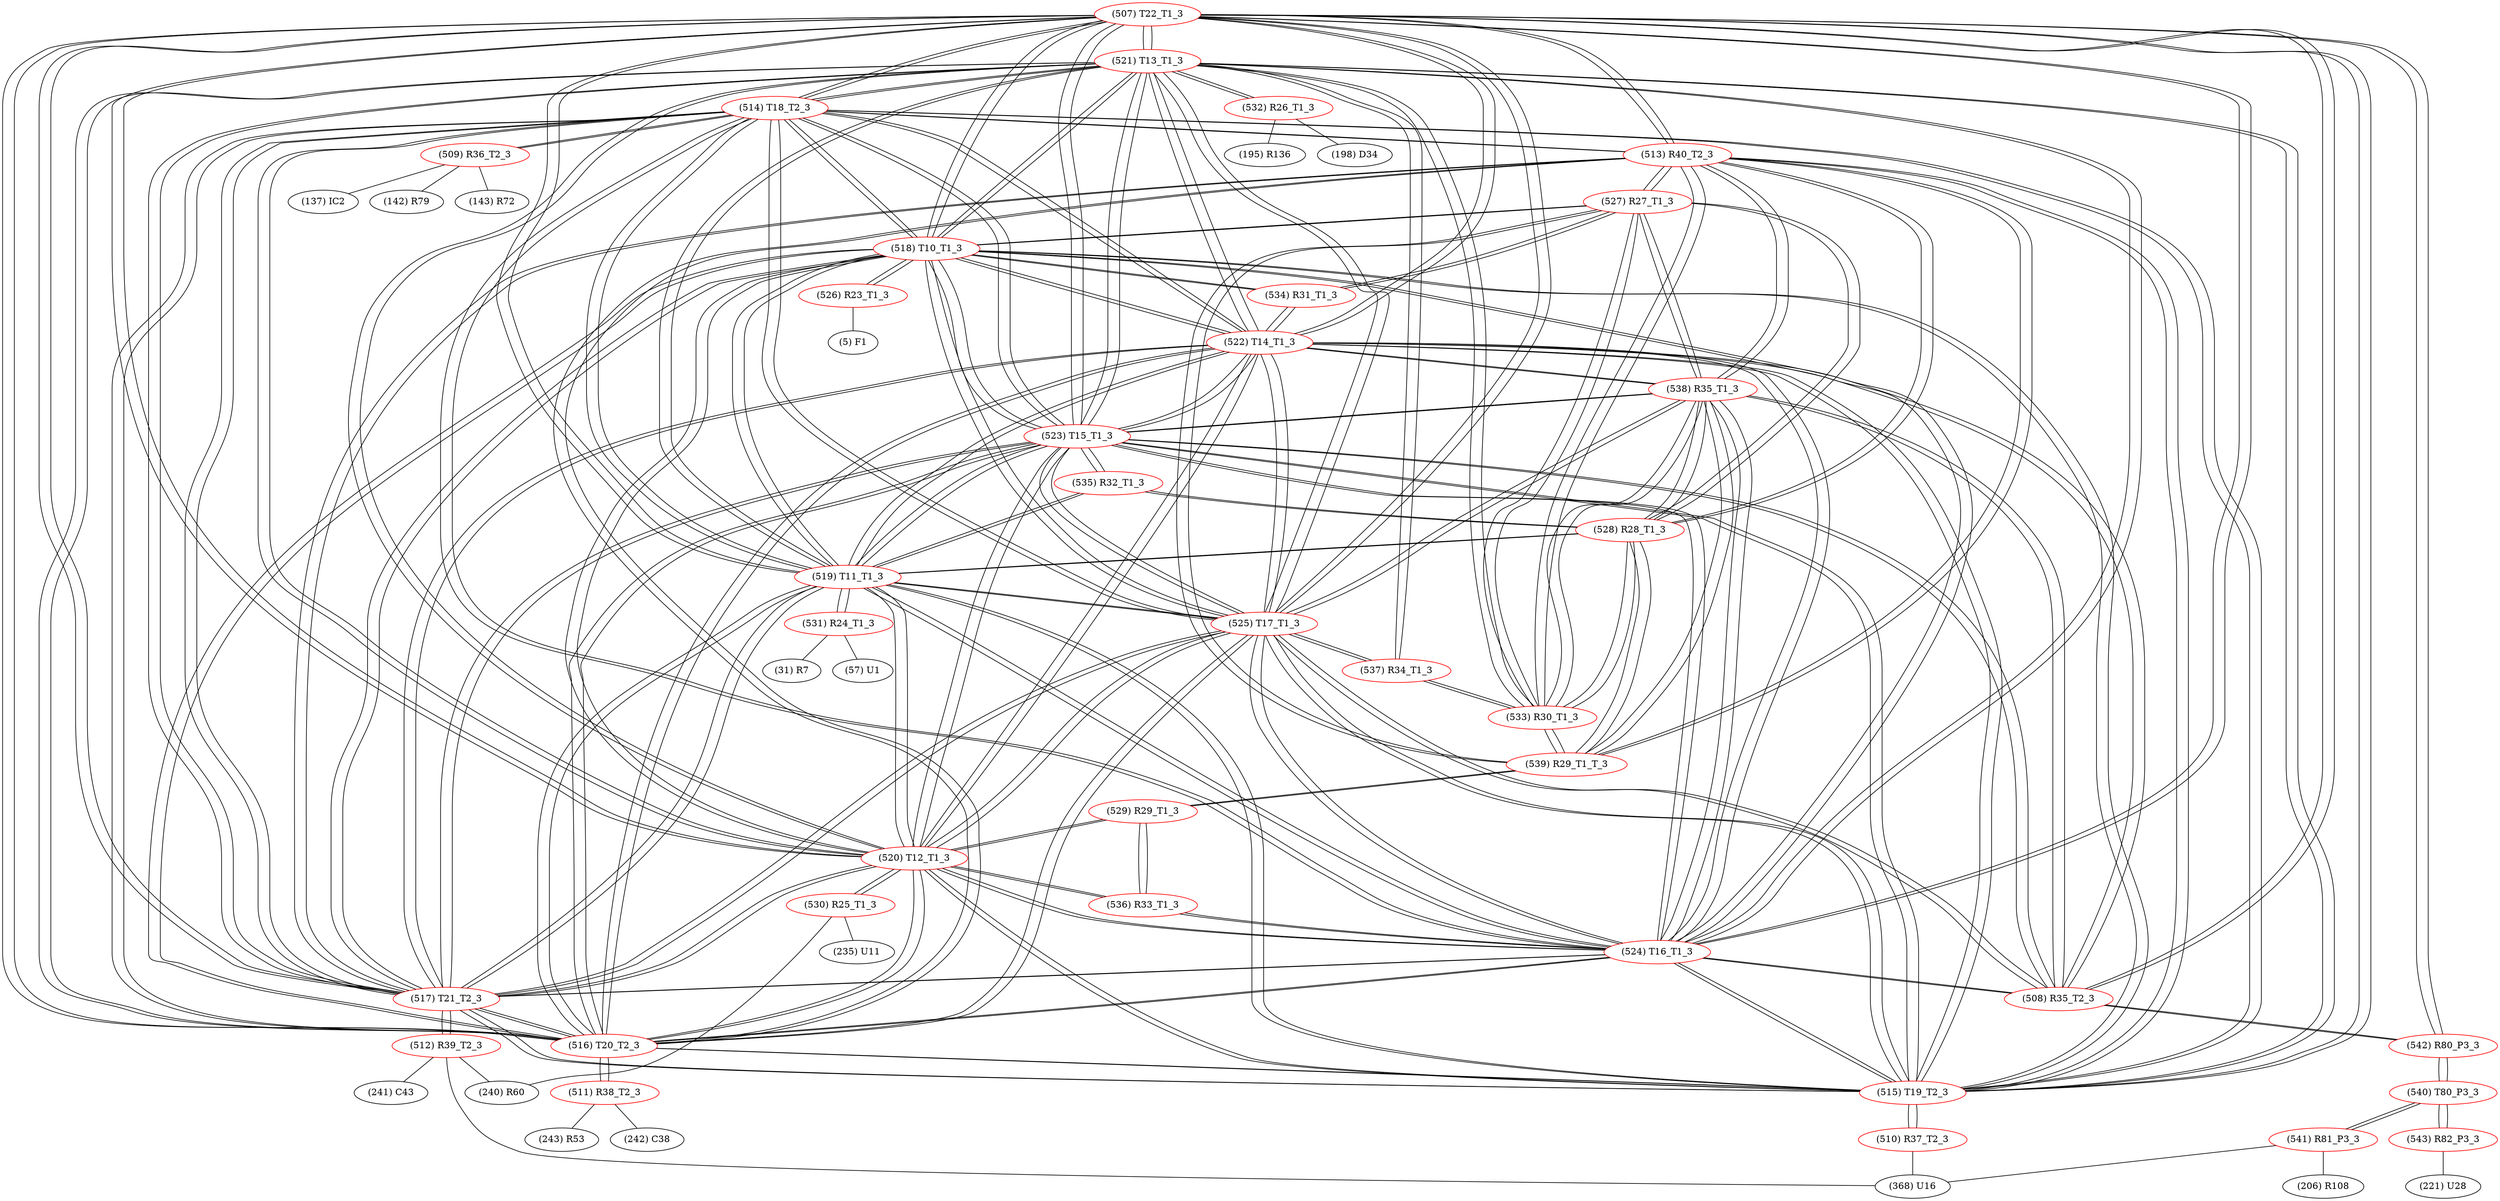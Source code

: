graph {
	507 [label="(507) T22_T1_3" color=red]
	521 [label="(521) T13_T1_3"]
	514 [label="(514) T18_T2_3"]
	515 [label="(515) T19_T2_3"]
	520 [label="(520) T12_T1_3"]
	523 [label="(523) T15_T1_3"]
	522 [label="(522) T14_T1_3"]
	516 [label="(516) T20_T2_3"]
	517 [label="(517) T21_T2_3"]
	519 [label="(519) T11_T1_3"]
	518 [label="(518) T10_T1_3"]
	524 [label="(524) T16_T1_3"]
	525 [label="(525) T17_T1_3"]
	513 [label="(513) R40_T2_3"]
	542 [label="(542) R80_P3_3"]
	508 [label="(508) R35_T2_3"]
	508 [label="(508) R35_T2_3" color=red]
	523 [label="(523) T15_T1_3"]
	524 [label="(524) T16_T1_3"]
	522 [label="(522) T14_T1_3"]
	525 [label="(525) T17_T1_3"]
	538 [label="(538) R35_T1_3"]
	542 [label="(542) R80_P3_3"]
	507 [label="(507) T22_T1_3"]
	509 [label="(509) R36_T2_3" color=red]
	137 [label="(137) IC2"]
	142 [label="(142) R79"]
	143 [label="(143) R72"]
	514 [label="(514) T18_T2_3"]
	510 [label="(510) R37_T2_3" color=red]
	368 [label="(368) U16"]
	515 [label="(515) T19_T2_3"]
	511 [label="(511) R38_T2_3" color=red]
	243 [label="(243) R53"]
	242 [label="(242) C38"]
	516 [label="(516) T20_T2_3"]
	512 [label="(512) R39_T2_3" color=red]
	240 [label="(240) R60"]
	241 [label="(241) C43"]
	368 [label="(368) U16"]
	517 [label="(517) T21_T2_3"]
	513 [label="(513) R40_T2_3" color=red]
	515 [label="(515) T19_T2_3"]
	516 [label="(516) T20_T2_3"]
	517 [label="(517) T21_T2_3"]
	507 [label="(507) T22_T1_3"]
	514 [label="(514) T18_T2_3"]
	539 [label="(539) R29_T1_T_3"]
	528 [label="(528) R28_T1_3"]
	533 [label="(533) R30_T1_3"]
	527 [label="(527) R27_T1_3"]
	538 [label="(538) R35_T1_3"]
	514 [label="(514) T18_T2_3" color=red]
	521 [label="(521) T13_T1_3"]
	515 [label="(515) T19_T2_3"]
	520 [label="(520) T12_T1_3"]
	523 [label="(523) T15_T1_3"]
	522 [label="(522) T14_T1_3"]
	516 [label="(516) T20_T2_3"]
	517 [label="(517) T21_T2_3"]
	519 [label="(519) T11_T1_3"]
	518 [label="(518) T10_T1_3"]
	507 [label="(507) T22_T1_3"]
	524 [label="(524) T16_T1_3"]
	525 [label="(525) T17_T1_3"]
	513 [label="(513) R40_T2_3"]
	509 [label="(509) R36_T2_3"]
	515 [label="(515) T19_T2_3" color=red]
	521 [label="(521) T13_T1_3"]
	514 [label="(514) T18_T2_3"]
	520 [label="(520) T12_T1_3"]
	523 [label="(523) T15_T1_3"]
	522 [label="(522) T14_T1_3"]
	516 [label="(516) T20_T2_3"]
	517 [label="(517) T21_T2_3"]
	519 [label="(519) T11_T1_3"]
	518 [label="(518) T10_T1_3"]
	507 [label="(507) T22_T1_3"]
	524 [label="(524) T16_T1_3"]
	525 [label="(525) T17_T1_3"]
	513 [label="(513) R40_T2_3"]
	510 [label="(510) R37_T2_3"]
	516 [label="(516) T20_T2_3" color=red]
	521 [label="(521) T13_T1_3"]
	514 [label="(514) T18_T2_3"]
	515 [label="(515) T19_T2_3"]
	520 [label="(520) T12_T1_3"]
	523 [label="(523) T15_T1_3"]
	522 [label="(522) T14_T1_3"]
	517 [label="(517) T21_T2_3"]
	519 [label="(519) T11_T1_3"]
	518 [label="(518) T10_T1_3"]
	507 [label="(507) T22_T1_3"]
	524 [label="(524) T16_T1_3"]
	525 [label="(525) T17_T1_3"]
	513 [label="(513) R40_T2_3"]
	511 [label="(511) R38_T2_3"]
	517 [label="(517) T21_T2_3" color=red]
	521 [label="(521) T13_T1_3"]
	514 [label="(514) T18_T2_3"]
	515 [label="(515) T19_T2_3"]
	520 [label="(520) T12_T1_3"]
	523 [label="(523) T15_T1_3"]
	522 [label="(522) T14_T1_3"]
	516 [label="(516) T20_T2_3"]
	519 [label="(519) T11_T1_3"]
	518 [label="(518) T10_T1_3"]
	507 [label="(507) T22_T1_3"]
	524 [label="(524) T16_T1_3"]
	525 [label="(525) T17_T1_3"]
	513 [label="(513) R40_T2_3"]
	512 [label="(512) R39_T2_3"]
	518 [label="(518) T10_T1_3" color=red]
	521 [label="(521) T13_T1_3"]
	514 [label="(514) T18_T2_3"]
	515 [label="(515) T19_T2_3"]
	520 [label="(520) T12_T1_3"]
	523 [label="(523) T15_T1_3"]
	522 [label="(522) T14_T1_3"]
	516 [label="(516) T20_T2_3"]
	517 [label="(517) T21_T2_3"]
	519 [label="(519) T11_T1_3"]
	507 [label="(507) T22_T1_3"]
	524 [label="(524) T16_T1_3"]
	525 [label="(525) T17_T1_3"]
	526 [label="(526) R23_T1_3"]
	527 [label="(527) R27_T1_3"]
	534 [label="(534) R31_T1_3"]
	519 [label="(519) T11_T1_3" color=red]
	521 [label="(521) T13_T1_3"]
	514 [label="(514) T18_T2_3"]
	515 [label="(515) T19_T2_3"]
	520 [label="(520) T12_T1_3"]
	523 [label="(523) T15_T1_3"]
	522 [label="(522) T14_T1_3"]
	516 [label="(516) T20_T2_3"]
	517 [label="(517) T21_T2_3"]
	518 [label="(518) T10_T1_3"]
	507 [label="(507) T22_T1_3"]
	524 [label="(524) T16_T1_3"]
	525 [label="(525) T17_T1_3"]
	531 [label="(531) R24_T1_3"]
	535 [label="(535) R32_T1_3"]
	528 [label="(528) R28_T1_3"]
	520 [label="(520) T12_T1_3" color=red]
	521 [label="(521) T13_T1_3"]
	514 [label="(514) T18_T2_3"]
	515 [label="(515) T19_T2_3"]
	523 [label="(523) T15_T1_3"]
	522 [label="(522) T14_T1_3"]
	516 [label="(516) T20_T2_3"]
	517 [label="(517) T21_T2_3"]
	519 [label="(519) T11_T1_3"]
	518 [label="(518) T10_T1_3"]
	507 [label="(507) T22_T1_3"]
	524 [label="(524) T16_T1_3"]
	525 [label="(525) T17_T1_3"]
	536 [label="(536) R33_T1_3"]
	529 [label="(529) R29_T1_3"]
	530 [label="(530) R25_T1_3"]
	521 [label="(521) T13_T1_3" color=red]
	514 [label="(514) T18_T2_3"]
	515 [label="(515) T19_T2_3"]
	520 [label="(520) T12_T1_3"]
	523 [label="(523) T15_T1_3"]
	522 [label="(522) T14_T1_3"]
	516 [label="(516) T20_T2_3"]
	517 [label="(517) T21_T2_3"]
	519 [label="(519) T11_T1_3"]
	518 [label="(518) T10_T1_3"]
	507 [label="(507) T22_T1_3"]
	524 [label="(524) T16_T1_3"]
	525 [label="(525) T17_T1_3"]
	533 [label="(533) R30_T1_3"]
	537 [label="(537) R34_T1_3"]
	532 [label="(532) R26_T1_3"]
	522 [label="(522) T14_T1_3" color=red]
	521 [label="(521) T13_T1_3"]
	514 [label="(514) T18_T2_3"]
	515 [label="(515) T19_T2_3"]
	520 [label="(520) T12_T1_3"]
	523 [label="(523) T15_T1_3"]
	516 [label="(516) T20_T2_3"]
	517 [label="(517) T21_T2_3"]
	519 [label="(519) T11_T1_3"]
	518 [label="(518) T10_T1_3"]
	507 [label="(507) T22_T1_3"]
	524 [label="(524) T16_T1_3"]
	525 [label="(525) T17_T1_3"]
	508 [label="(508) R35_T2_3"]
	538 [label="(538) R35_T1_3"]
	534 [label="(534) R31_T1_3"]
	523 [label="(523) T15_T1_3" color=red]
	521 [label="(521) T13_T1_3"]
	514 [label="(514) T18_T2_3"]
	515 [label="(515) T19_T2_3"]
	520 [label="(520) T12_T1_3"]
	522 [label="(522) T14_T1_3"]
	516 [label="(516) T20_T2_3"]
	517 [label="(517) T21_T2_3"]
	519 [label="(519) T11_T1_3"]
	518 [label="(518) T10_T1_3"]
	507 [label="(507) T22_T1_3"]
	524 [label="(524) T16_T1_3"]
	525 [label="(525) T17_T1_3"]
	508 [label="(508) R35_T2_3"]
	538 [label="(538) R35_T1_3"]
	535 [label="(535) R32_T1_3"]
	524 [label="(524) T16_T1_3" color=red]
	521 [label="(521) T13_T1_3"]
	514 [label="(514) T18_T2_3"]
	515 [label="(515) T19_T2_3"]
	520 [label="(520) T12_T1_3"]
	523 [label="(523) T15_T1_3"]
	522 [label="(522) T14_T1_3"]
	516 [label="(516) T20_T2_3"]
	517 [label="(517) T21_T2_3"]
	519 [label="(519) T11_T1_3"]
	518 [label="(518) T10_T1_3"]
	507 [label="(507) T22_T1_3"]
	525 [label="(525) T17_T1_3"]
	508 [label="(508) R35_T2_3"]
	538 [label="(538) R35_T1_3"]
	536 [label="(536) R33_T1_3"]
	525 [label="(525) T17_T1_3" color=red]
	521 [label="(521) T13_T1_3"]
	514 [label="(514) T18_T2_3"]
	515 [label="(515) T19_T2_3"]
	520 [label="(520) T12_T1_3"]
	523 [label="(523) T15_T1_3"]
	522 [label="(522) T14_T1_3"]
	516 [label="(516) T20_T2_3"]
	517 [label="(517) T21_T2_3"]
	519 [label="(519) T11_T1_3"]
	518 [label="(518) T10_T1_3"]
	507 [label="(507) T22_T1_3"]
	524 [label="(524) T16_T1_3"]
	508 [label="(508) R35_T2_3"]
	538 [label="(538) R35_T1_3"]
	537 [label="(537) R34_T1_3"]
	526 [label="(526) R23_T1_3" color=red]
	5 [label="(5) F1"]
	518 [label="(518) T10_T1_3"]
	527 [label="(527) R27_T1_3" color=red]
	513 [label="(513) R40_T2_3"]
	539 [label="(539) R29_T1_T_3"]
	528 [label="(528) R28_T1_3"]
	533 [label="(533) R30_T1_3"]
	538 [label="(538) R35_T1_3"]
	518 [label="(518) T10_T1_3"]
	534 [label="(534) R31_T1_3"]
	528 [label="(528) R28_T1_3" color=red]
	513 [label="(513) R40_T2_3"]
	539 [label="(539) R29_T1_T_3"]
	533 [label="(533) R30_T1_3"]
	527 [label="(527) R27_T1_3"]
	538 [label="(538) R35_T1_3"]
	535 [label="(535) R32_T1_3"]
	519 [label="(519) T11_T1_3"]
	529 [label="(529) R29_T1_3" color=red]
	536 [label="(536) R33_T1_3"]
	520 [label="(520) T12_T1_3"]
	539 [label="(539) R29_T1_T_3"]
	530 [label="(530) R25_T1_3" color=red]
	240 [label="(240) R60"]
	235 [label="(235) U11"]
	520 [label="(520) T12_T1_3"]
	531 [label="(531) R24_T1_3" color=red]
	57 [label="(57) U1"]
	31 [label="(31) R7"]
	519 [label="(519) T11_T1_3"]
	532 [label="(532) R26_T1_3" color=red]
	195 [label="(195) R136"]
	198 [label="(198) D34"]
	521 [label="(521) T13_T1_3"]
	533 [label="(533) R30_T1_3" color=red]
	513 [label="(513) R40_T2_3"]
	539 [label="(539) R29_T1_T_3"]
	528 [label="(528) R28_T1_3"]
	527 [label="(527) R27_T1_3"]
	538 [label="(538) R35_T1_3"]
	537 [label="(537) R34_T1_3"]
	521 [label="(521) T13_T1_3"]
	534 [label="(534) R31_T1_3" color=red]
	527 [label="(527) R27_T1_3"]
	518 [label="(518) T10_T1_3"]
	522 [label="(522) T14_T1_3"]
	535 [label="(535) R32_T1_3" color=red]
	523 [label="(523) T15_T1_3"]
	519 [label="(519) T11_T1_3"]
	528 [label="(528) R28_T1_3"]
	536 [label="(536) R33_T1_3" color=red]
	524 [label="(524) T16_T1_3"]
	520 [label="(520) T12_T1_3"]
	529 [label="(529) R29_T1_3"]
	537 [label="(537) R34_T1_3" color=red]
	525 [label="(525) T17_T1_3"]
	533 [label="(533) R30_T1_3"]
	521 [label="(521) T13_T1_3"]
	538 [label="(538) R35_T1_3" color=red]
	523 [label="(523) T15_T1_3"]
	524 [label="(524) T16_T1_3"]
	522 [label="(522) T14_T1_3"]
	525 [label="(525) T17_T1_3"]
	508 [label="(508) R35_T2_3"]
	513 [label="(513) R40_T2_3"]
	539 [label="(539) R29_T1_T_3"]
	528 [label="(528) R28_T1_3"]
	533 [label="(533) R30_T1_3"]
	527 [label="(527) R27_T1_3"]
	539 [label="(539) R29_T1_T_3" color=red]
	513 [label="(513) R40_T2_3"]
	528 [label="(528) R28_T1_3"]
	533 [label="(533) R30_T1_3"]
	527 [label="(527) R27_T1_3"]
	538 [label="(538) R35_T1_3"]
	529 [label="(529) R29_T1_3"]
	540 [label="(540) T80_P3_3" color=red]
	541 [label="(541) R81_P3_3"]
	543 [label="(543) R82_P3_3"]
	542 [label="(542) R80_P3_3"]
	541 [label="(541) R81_P3_3" color=red]
	206 [label="(206) R108"]
	368 [label="(368) U16"]
	540 [label="(540) T80_P3_3"]
	542 [label="(542) R80_P3_3" color=red]
	507 [label="(507) T22_T1_3"]
	508 [label="(508) R35_T2_3"]
	540 [label="(540) T80_P3_3"]
	543 [label="(543) R82_P3_3" color=red]
	221 [label="(221) U28"]
	540 [label="(540) T80_P3_3"]
	507 -- 521
	507 -- 514
	507 -- 515
	507 -- 520
	507 -- 523
	507 -- 522
	507 -- 516
	507 -- 517
	507 -- 519
	507 -- 518
	507 -- 524
	507 -- 525
	507 -- 513
	507 -- 542
	507 -- 508
	508 -- 523
	508 -- 524
	508 -- 522
	508 -- 525
	508 -- 538
	508 -- 542
	508 -- 507
	509 -- 137
	509 -- 142
	509 -- 143
	509 -- 514
	510 -- 368
	510 -- 515
	511 -- 243
	511 -- 242
	511 -- 516
	512 -- 240
	512 -- 241
	512 -- 368
	512 -- 517
	513 -- 515
	513 -- 516
	513 -- 517
	513 -- 507
	513 -- 514
	513 -- 539
	513 -- 528
	513 -- 533
	513 -- 527
	513 -- 538
	514 -- 521
	514 -- 515
	514 -- 520
	514 -- 523
	514 -- 522
	514 -- 516
	514 -- 517
	514 -- 519
	514 -- 518
	514 -- 507
	514 -- 524
	514 -- 525
	514 -- 513
	514 -- 509
	515 -- 521
	515 -- 514
	515 -- 520
	515 -- 523
	515 -- 522
	515 -- 516
	515 -- 517
	515 -- 519
	515 -- 518
	515 -- 507
	515 -- 524
	515 -- 525
	515 -- 513
	515 -- 510
	516 -- 521
	516 -- 514
	516 -- 515
	516 -- 520
	516 -- 523
	516 -- 522
	516 -- 517
	516 -- 519
	516 -- 518
	516 -- 507
	516 -- 524
	516 -- 525
	516 -- 513
	516 -- 511
	517 -- 521
	517 -- 514
	517 -- 515
	517 -- 520
	517 -- 523
	517 -- 522
	517 -- 516
	517 -- 519
	517 -- 518
	517 -- 507
	517 -- 524
	517 -- 525
	517 -- 513
	517 -- 512
	518 -- 521
	518 -- 514
	518 -- 515
	518 -- 520
	518 -- 523
	518 -- 522
	518 -- 516
	518 -- 517
	518 -- 519
	518 -- 507
	518 -- 524
	518 -- 525
	518 -- 526
	518 -- 527
	518 -- 534
	519 -- 521
	519 -- 514
	519 -- 515
	519 -- 520
	519 -- 523
	519 -- 522
	519 -- 516
	519 -- 517
	519 -- 518
	519 -- 507
	519 -- 524
	519 -- 525
	519 -- 531
	519 -- 535
	519 -- 528
	520 -- 521
	520 -- 514
	520 -- 515
	520 -- 523
	520 -- 522
	520 -- 516
	520 -- 517
	520 -- 519
	520 -- 518
	520 -- 507
	520 -- 524
	520 -- 525
	520 -- 536
	520 -- 529
	520 -- 530
	521 -- 514
	521 -- 515
	521 -- 520
	521 -- 523
	521 -- 522
	521 -- 516
	521 -- 517
	521 -- 519
	521 -- 518
	521 -- 507
	521 -- 524
	521 -- 525
	521 -- 533
	521 -- 537
	521 -- 532
	522 -- 521
	522 -- 514
	522 -- 515
	522 -- 520
	522 -- 523
	522 -- 516
	522 -- 517
	522 -- 519
	522 -- 518
	522 -- 507
	522 -- 524
	522 -- 525
	522 -- 508
	522 -- 538
	522 -- 534
	523 -- 521
	523 -- 514
	523 -- 515
	523 -- 520
	523 -- 522
	523 -- 516
	523 -- 517
	523 -- 519
	523 -- 518
	523 -- 507
	523 -- 524
	523 -- 525
	523 -- 508
	523 -- 538
	523 -- 535
	524 -- 521
	524 -- 514
	524 -- 515
	524 -- 520
	524 -- 523
	524 -- 522
	524 -- 516
	524 -- 517
	524 -- 519
	524 -- 518
	524 -- 507
	524 -- 525
	524 -- 508
	524 -- 538
	524 -- 536
	525 -- 521
	525 -- 514
	525 -- 515
	525 -- 520
	525 -- 523
	525 -- 522
	525 -- 516
	525 -- 517
	525 -- 519
	525 -- 518
	525 -- 507
	525 -- 524
	525 -- 508
	525 -- 538
	525 -- 537
	526 -- 5
	526 -- 518
	527 -- 513
	527 -- 539
	527 -- 528
	527 -- 533
	527 -- 538
	527 -- 518
	527 -- 534
	528 -- 513
	528 -- 539
	528 -- 533
	528 -- 527
	528 -- 538
	528 -- 535
	528 -- 519
	529 -- 536
	529 -- 520
	529 -- 539
	530 -- 240
	530 -- 235
	530 -- 520
	531 -- 57
	531 -- 31
	531 -- 519
	532 -- 195
	532 -- 198
	532 -- 521
	533 -- 513
	533 -- 539
	533 -- 528
	533 -- 527
	533 -- 538
	533 -- 537
	533 -- 521
	534 -- 527
	534 -- 518
	534 -- 522
	535 -- 523
	535 -- 519
	535 -- 528
	536 -- 524
	536 -- 520
	536 -- 529
	537 -- 525
	537 -- 533
	537 -- 521
	538 -- 523
	538 -- 524
	538 -- 522
	538 -- 525
	538 -- 508
	538 -- 513
	538 -- 539
	538 -- 528
	538 -- 533
	538 -- 527
	539 -- 513
	539 -- 528
	539 -- 533
	539 -- 527
	539 -- 538
	539 -- 529
	540 -- 541
	540 -- 543
	540 -- 542
	541 -- 206
	541 -- 368
	541 -- 540
	542 -- 507
	542 -- 508
	542 -- 540
	543 -- 221
	543 -- 540
}